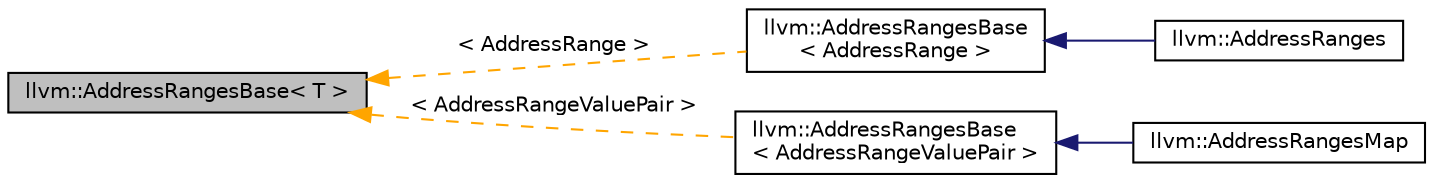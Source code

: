 digraph "llvm::AddressRangesBase&lt; T &gt;"
{
 // LATEX_PDF_SIZE
  bgcolor="transparent";
  edge [fontname="Helvetica",fontsize="10",labelfontname="Helvetica",labelfontsize="10"];
  node [fontname="Helvetica",fontsize="10",shape=record];
  rankdir="LR";
  Node1 [label="llvm::AddressRangesBase\< T \>",height=0.2,width=0.4,color="black", fillcolor="grey75", style="filled", fontcolor="black",tooltip="The AddressRangesBase class presents the base functionality for the normalized address ranges collect..."];
  Node1 -> Node2 [dir="back",color="orange",fontsize="10",style="dashed",label=" \< AddressRange \>" ,fontname="Helvetica"];
  Node2 [label="llvm::AddressRangesBase\l\< AddressRange \>",height=0.2,width=0.4,color="black",URL="$classllvm_1_1AddressRangesBase.html",tooltip=" "];
  Node2 -> Node3 [dir="back",color="midnightblue",fontsize="10",style="solid",fontname="Helvetica"];
  Node3 [label="llvm::AddressRanges",height=0.2,width=0.4,color="black",URL="$classllvm_1_1AddressRanges.html",tooltip="The AddressRanges class helps normalize address range collections."];
  Node1 -> Node4 [dir="back",color="orange",fontsize="10",style="dashed",label=" \< AddressRangeValuePair \>" ,fontname="Helvetica"];
  Node4 [label="llvm::AddressRangesBase\l\< AddressRangeValuePair \>",height=0.2,width=0.4,color="black",URL="$classllvm_1_1AddressRangesBase.html",tooltip=" "];
  Node4 -> Node5 [dir="back",color="midnightblue",fontsize="10",style="solid",fontname="Helvetica"];
  Node5 [label="llvm::AddressRangesMap",height=0.2,width=0.4,color="black",URL="$classllvm_1_1AddressRangesMap.html",tooltip="AddressRangesMap class maps values to the address ranges."];
}

